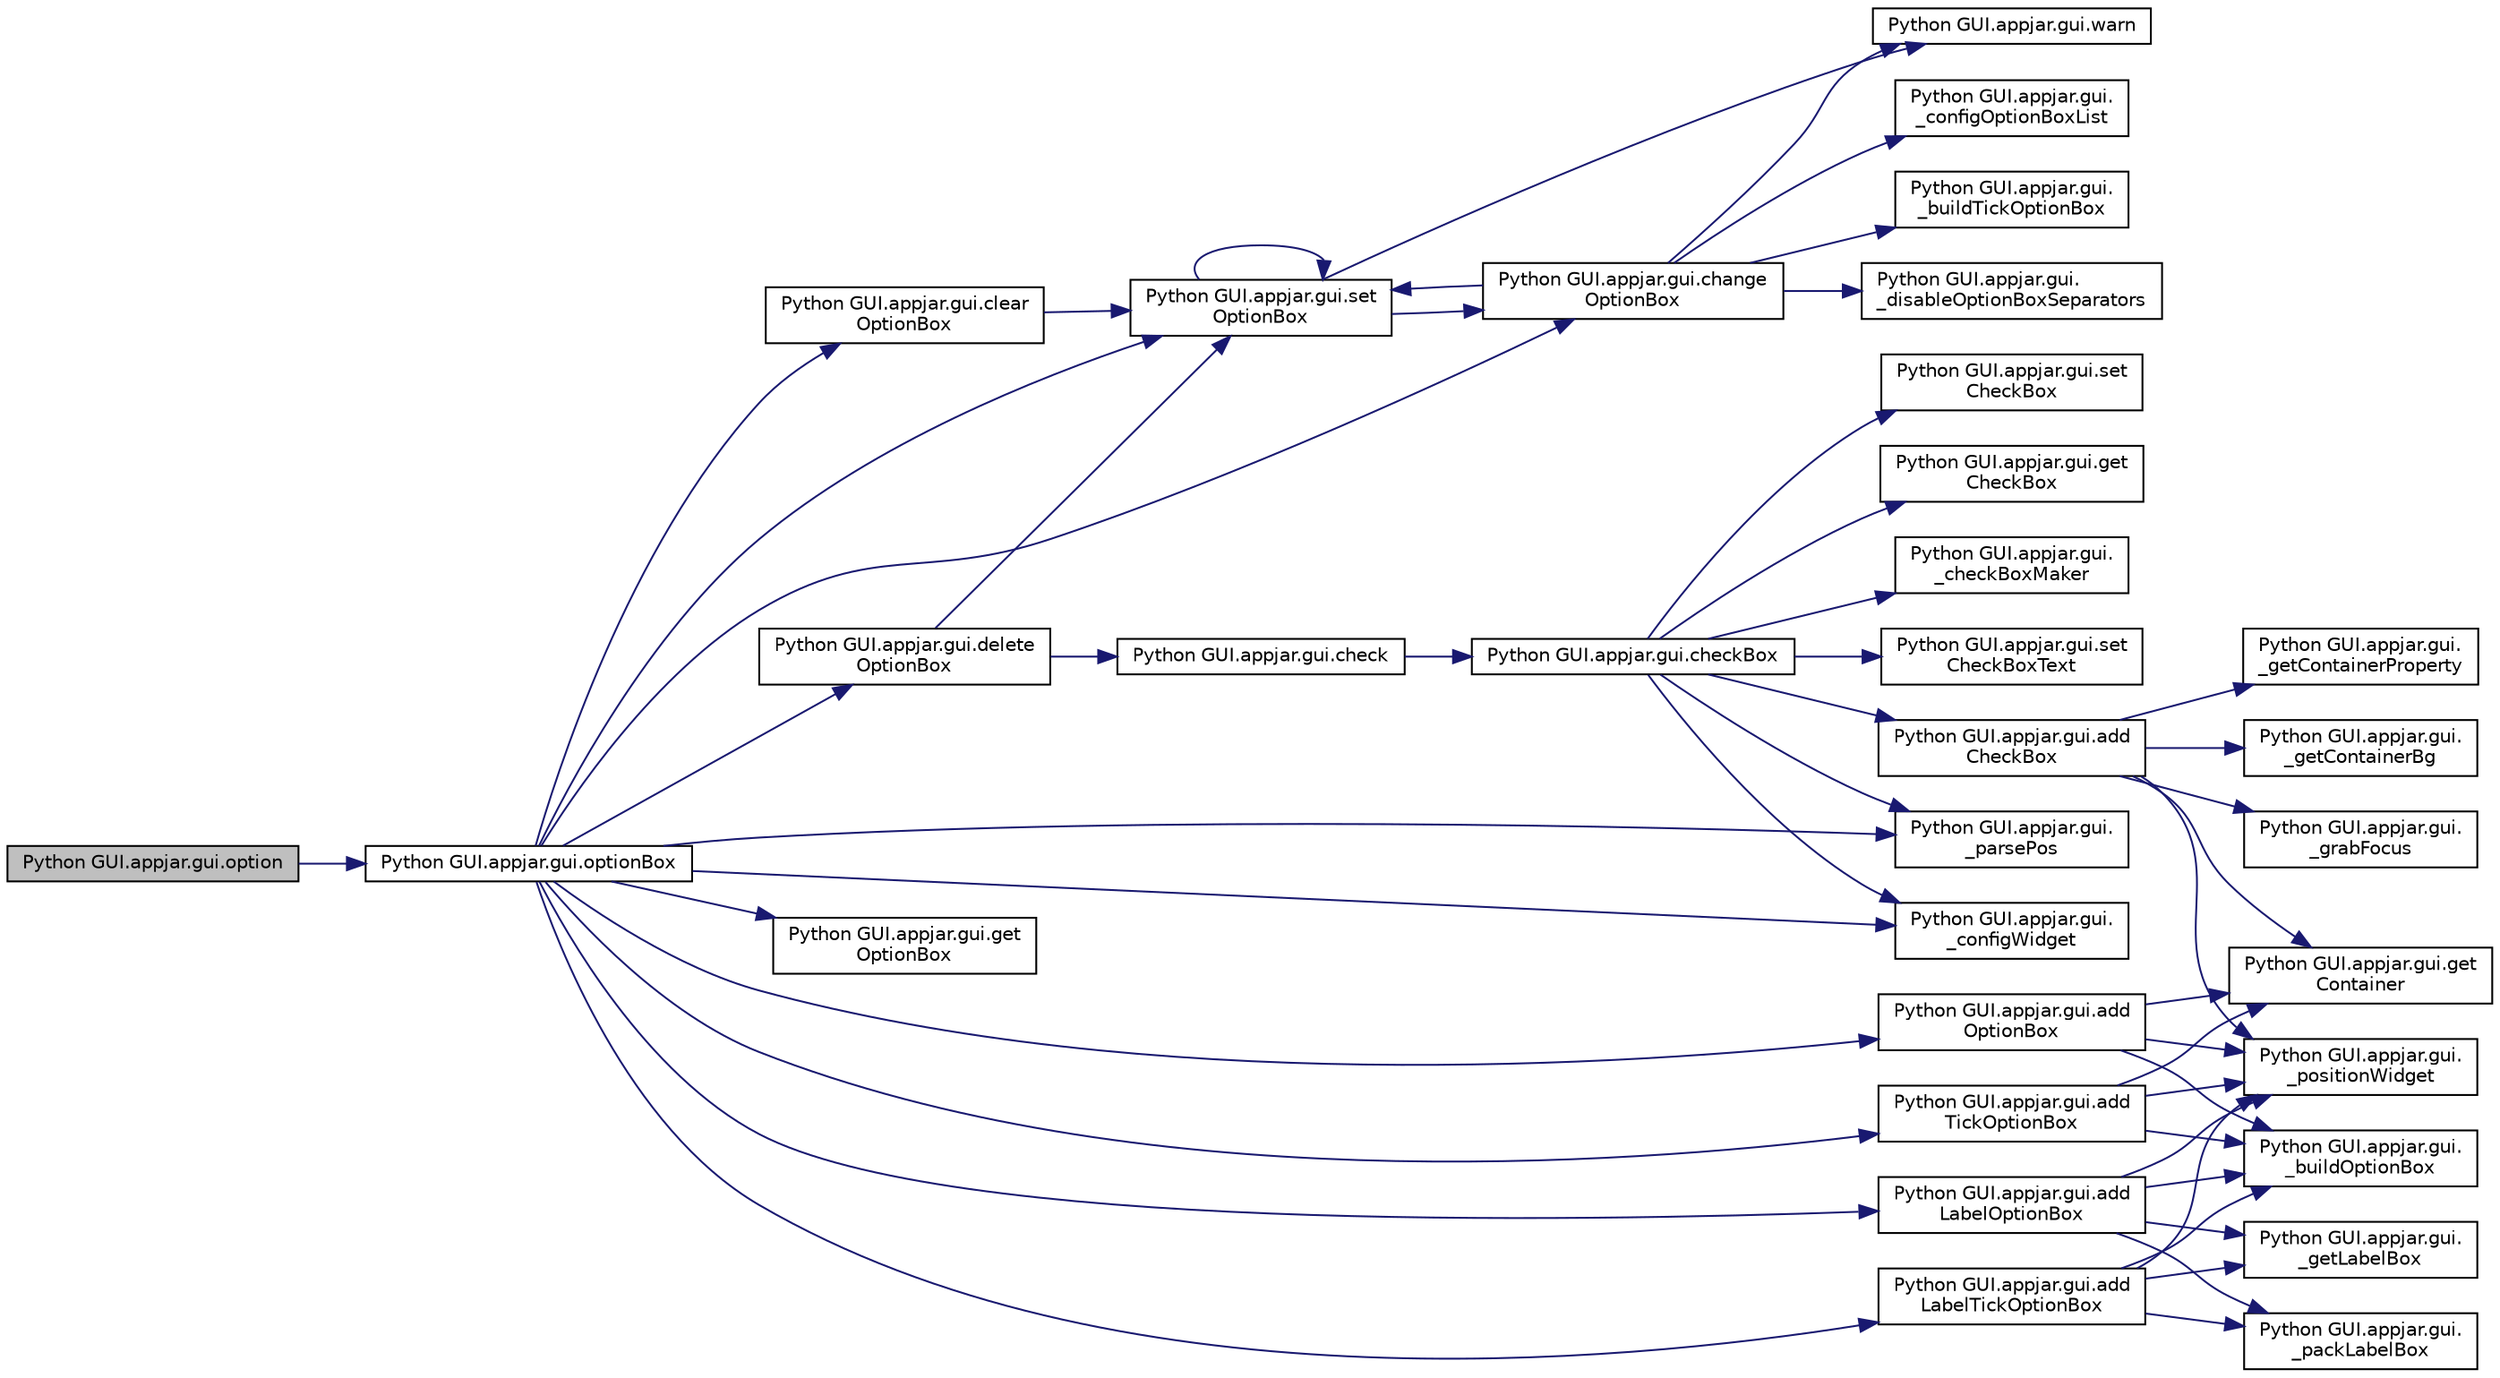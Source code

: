 digraph "Python GUI.appjar.gui.option"
{
  edge [fontname="Helvetica",fontsize="10",labelfontname="Helvetica",labelfontsize="10"];
  node [fontname="Helvetica",fontsize="10",shape=record];
  rankdir="LR";
  Node1633 [label="Python GUI.appjar.gui.option",height=0.2,width=0.4,color="black", fillcolor="grey75", style="filled", fontcolor="black"];
  Node1633 -> Node1634 [color="midnightblue",fontsize="10",style="solid",fontname="Helvetica"];
  Node1634 [label="Python GUI.appjar.gui.optionBox",height=0.2,width=0.4,color="black", fillcolor="white", style="filled",URL="$class_python_01_g_u_i_1_1appjar_1_1gui.html#aad650f8b6e6d227317d39f03109f0e70"];
  Node1634 -> Node1635 [color="midnightblue",fontsize="10",style="solid",fontname="Helvetica"];
  Node1635 [label="Python GUI.appjar.gui.set\lOptionBox",height=0.2,width=0.4,color="black", fillcolor="white", style="filled",URL="$class_python_01_g_u_i_1_1appjar_1_1gui.html#a3de52310d141739c74dfe53e032cc55c"];
  Node1635 -> Node1636 [color="midnightblue",fontsize="10",style="solid",fontname="Helvetica"];
  Node1636 [label="Python GUI.appjar.gui.warn",height=0.2,width=0.4,color="black", fillcolor="white", style="filled",URL="$class_python_01_g_u_i_1_1appjar_1_1gui.html#aa0a271b0b17a802e6d7b598c12bcd930"];
  Node1635 -> Node1637 [color="midnightblue",fontsize="10",style="solid",fontname="Helvetica"];
  Node1637 [label="Python GUI.appjar.gui.change\lOptionBox",height=0.2,width=0.4,color="black", fillcolor="white", style="filled",URL="$class_python_01_g_u_i_1_1appjar_1_1gui.html#a95d775949847e150b567e7df0ef2e256"];
  Node1637 -> Node1638 [color="midnightblue",fontsize="10",style="solid",fontname="Helvetica"];
  Node1638 [label="Python GUI.appjar.gui.\l_configOptionBoxList",height=0.2,width=0.4,color="black", fillcolor="white", style="filled",URL="$class_python_01_g_u_i_1_1appjar_1_1gui.html#acfb7c3fc747d60f1d1f9512eb8b9556f"];
  Node1637 -> Node1636 [color="midnightblue",fontsize="10",style="solid",fontname="Helvetica"];
  Node1637 -> Node1639 [color="midnightblue",fontsize="10",style="solid",fontname="Helvetica"];
  Node1639 [label="Python GUI.appjar.gui.\l_buildTickOptionBox",height=0.2,width=0.4,color="black", fillcolor="white", style="filled",URL="$class_python_01_g_u_i_1_1appjar_1_1gui.html#a76ec5d5b39fb1ad02983f3f8f5c18f80"];
  Node1637 -> Node1640 [color="midnightblue",fontsize="10",style="solid",fontname="Helvetica"];
  Node1640 [label="Python GUI.appjar.gui.\l_disableOptionBoxSeparators",height=0.2,width=0.4,color="black", fillcolor="white", style="filled",URL="$class_python_01_g_u_i_1_1appjar_1_1gui.html#a2d23e6d395871438260f9ebea3a50cba"];
  Node1637 -> Node1635 [color="midnightblue",fontsize="10",style="solid",fontname="Helvetica"];
  Node1635 -> Node1635 [color="midnightblue",fontsize="10",style="solid",fontname="Helvetica"];
  Node1634 -> Node1641 [color="midnightblue",fontsize="10",style="solid",fontname="Helvetica"];
  Node1641 [label="Python GUI.appjar.gui.clear\lOptionBox",height=0.2,width=0.4,color="black", fillcolor="white", style="filled",URL="$class_python_01_g_u_i_1_1appjar_1_1gui.html#a2e43ed5ad69b9c005e03c0ead3f2ee55"];
  Node1641 -> Node1635 [color="midnightblue",fontsize="10",style="solid",fontname="Helvetica"];
  Node1634 -> Node1637 [color="midnightblue",fontsize="10",style="solid",fontname="Helvetica"];
  Node1634 -> Node1642 [color="midnightblue",fontsize="10",style="solid",fontname="Helvetica"];
  Node1642 [label="Python GUI.appjar.gui.delete\lOptionBox",height=0.2,width=0.4,color="black", fillcolor="white", style="filled",URL="$class_python_01_g_u_i_1_1appjar_1_1gui.html#a9caf0a5f5d9f13fe2ef2222fc54b47ce"];
  Node1642 -> Node1643 [color="midnightblue",fontsize="10",style="solid",fontname="Helvetica"];
  Node1643 [label="Python GUI.appjar.gui.check",height=0.2,width=0.4,color="black", fillcolor="white", style="filled",URL="$class_python_01_g_u_i_1_1appjar_1_1gui.html#a43194199f09702458bf7a01b1fb6585d"];
  Node1643 -> Node1644 [color="midnightblue",fontsize="10",style="solid",fontname="Helvetica"];
  Node1644 [label="Python GUI.appjar.gui.checkBox",height=0.2,width=0.4,color="black", fillcolor="white", style="filled",URL="$class_python_01_g_u_i_1_1appjar_1_1gui.html#a6c76a3964eb53768a4c095ee46996b01"];
  Node1644 -> Node1645 [color="midnightblue",fontsize="10",style="solid",fontname="Helvetica"];
  Node1645 [label="Python GUI.appjar.gui.set\lCheckBox",height=0.2,width=0.4,color="black", fillcolor="white", style="filled",URL="$class_python_01_g_u_i_1_1appjar_1_1gui.html#aa4610ef752b311f0d577d0f7ce399fc6"];
  Node1644 -> Node1646 [color="midnightblue",fontsize="10",style="solid",fontname="Helvetica"];
  Node1646 [label="Python GUI.appjar.gui.get\lCheckBox",height=0.2,width=0.4,color="black", fillcolor="white", style="filled",URL="$class_python_01_g_u_i_1_1appjar_1_1gui.html#a60e67fd19adb7ae69b8fd3edbde007a7"];
  Node1644 -> Node1647 [color="midnightblue",fontsize="10",style="solid",fontname="Helvetica"];
  Node1647 [label="Python GUI.appjar.gui.\l_parsePos",height=0.2,width=0.4,color="black", fillcolor="white", style="filled",URL="$class_python_01_g_u_i_1_1appjar_1_1gui.html#a1151185c82adc42b922797e38132c2ca",tooltip="FUNCTIONS for labels. "];
  Node1644 -> Node1648 [color="midnightblue",fontsize="10",style="solid",fontname="Helvetica"];
  Node1648 [label="Python GUI.appjar.gui.\l_checkBoxMaker",height=0.2,width=0.4,color="black", fillcolor="white", style="filled",URL="$class_python_01_g_u_i_1_1appjar_1_1gui.html#a924171dbe5961c80aac64f7f9fc4f69d"];
  Node1644 -> Node1649 [color="midnightblue",fontsize="10",style="solid",fontname="Helvetica"];
  Node1649 [label="Python GUI.appjar.gui.set\lCheckBoxText",height=0.2,width=0.4,color="black", fillcolor="white", style="filled",URL="$class_python_01_g_u_i_1_1appjar_1_1gui.html#a94c1c5fc849d5da2b353f46ab76e5c39"];
  Node1644 -> Node1650 [color="midnightblue",fontsize="10",style="solid",fontname="Helvetica"];
  Node1650 [label="Python GUI.appjar.gui.\l_configWidget",height=0.2,width=0.4,color="black", fillcolor="white", style="filled",URL="$class_python_01_g_u_i_1_1appjar_1_1gui.html#a66b018474a855b26826b0580a7c40a9e"];
  Node1644 -> Node1651 [color="midnightblue",fontsize="10",style="solid",fontname="Helvetica"];
  Node1651 [label="Python GUI.appjar.gui.add\lCheckBox",height=0.2,width=0.4,color="black", fillcolor="white", style="filled",URL="$class_python_01_g_u_i_1_1appjar_1_1gui.html#a3ff3e39fe6eb3d563f8cfd4bd8299903"];
  Node1651 -> Node1652 [color="midnightblue",fontsize="10",style="solid",fontname="Helvetica"];
  Node1652 [label="Python GUI.appjar.gui.get\lContainer",height=0.2,width=0.4,color="black", fillcolor="white", style="filled",URL="$class_python_01_g_u_i_1_1appjar_1_1gui.html#aa89c83e95e3952f6cc39fc23dffa15ce"];
  Node1651 -> Node1653 [color="midnightblue",fontsize="10",style="solid",fontname="Helvetica"];
  Node1653 [label="Python GUI.appjar.gui.\l_getContainerProperty",height=0.2,width=0.4,color="black", fillcolor="white", style="filled",URL="$class_python_01_g_u_i_1_1appjar_1_1gui.html#aa0cf90816634eb9855a518e37d864ec1"];
  Node1651 -> Node1654 [color="midnightblue",fontsize="10",style="solid",fontname="Helvetica"];
  Node1654 [label="Python GUI.appjar.gui.\l_getContainerBg",height=0.2,width=0.4,color="black", fillcolor="white", style="filled",URL="$class_python_01_g_u_i_1_1appjar_1_1gui.html#a7ca2e28f0ccf3c5e00ca64676c496afd"];
  Node1651 -> Node1655 [color="midnightblue",fontsize="10",style="solid",fontname="Helvetica"];
  Node1655 [label="Python GUI.appjar.gui.\l_grabFocus",height=0.2,width=0.4,color="black", fillcolor="white", style="filled",URL="$class_python_01_g_u_i_1_1appjar_1_1gui.html#a1250327630c10e3a669b5e3bb8a0fc14"];
  Node1651 -> Node1656 [color="midnightblue",fontsize="10",style="solid",fontname="Helvetica"];
  Node1656 [label="Python GUI.appjar.gui.\l_positionWidget",height=0.2,width=0.4,color="black", fillcolor="white", style="filled",URL="$class_python_01_g_u_i_1_1appjar_1_1gui.html#a994cf4bbd47f434233271d3d8b0eb4c6"];
  Node1642 -> Node1635 [color="midnightblue",fontsize="10",style="solid",fontname="Helvetica"];
  Node1634 -> Node1657 [color="midnightblue",fontsize="10",style="solid",fontname="Helvetica"];
  Node1657 [label="Python GUI.appjar.gui.get\lOptionBox",height=0.2,width=0.4,color="black", fillcolor="white", style="filled",URL="$class_python_01_g_u_i_1_1appjar_1_1gui.html#ac0fd08d8e4dab5b50559b5a20a52dba0"];
  Node1634 -> Node1647 [color="midnightblue",fontsize="10",style="solid",fontname="Helvetica"];
  Node1634 -> Node1658 [color="midnightblue",fontsize="10",style="solid",fontname="Helvetica"];
  Node1658 [label="Python GUI.appjar.gui.add\lLabelTickOptionBox",height=0.2,width=0.4,color="black", fillcolor="white", style="filled",URL="$class_python_01_g_u_i_1_1appjar_1_1gui.html#a65a800d7e00e321b33ebcd27d000fb3d"];
  Node1658 -> Node1659 [color="midnightblue",fontsize="10",style="solid",fontname="Helvetica"];
  Node1659 [label="Python GUI.appjar.gui.\l_getLabelBox",height=0.2,width=0.4,color="black", fillcolor="white", style="filled",URL="$class_python_01_g_u_i_1_1appjar_1_1gui.html#afee6592c719c5824c445781577480316",tooltip="LabelBox Functions. "];
  Node1658 -> Node1660 [color="midnightblue",fontsize="10",style="solid",fontname="Helvetica"];
  Node1660 [label="Python GUI.appjar.gui.\l_buildOptionBox",height=0.2,width=0.4,color="black", fillcolor="white", style="filled",URL="$class_python_01_g_u_i_1_1appjar_1_1gui.html#a1d1437e8029957a7d6ea6678318be7f1"];
  Node1658 -> Node1661 [color="midnightblue",fontsize="10",style="solid",fontname="Helvetica"];
  Node1661 [label="Python GUI.appjar.gui.\l_packLabelBox",height=0.2,width=0.4,color="black", fillcolor="white", style="filled",URL="$class_python_01_g_u_i_1_1appjar_1_1gui.html#a9528d09a82d6285e00026df374acb48f"];
  Node1658 -> Node1656 [color="midnightblue",fontsize="10",style="solid",fontname="Helvetica"];
  Node1634 -> Node1662 [color="midnightblue",fontsize="10",style="solid",fontname="Helvetica"];
  Node1662 [label="Python GUI.appjar.gui.add\lTickOptionBox",height=0.2,width=0.4,color="black", fillcolor="white", style="filled",URL="$class_python_01_g_u_i_1_1appjar_1_1gui.html#a2c331e366fb743ffb44e4b1ae6662a45"];
  Node1662 -> Node1660 [color="midnightblue",fontsize="10",style="solid",fontname="Helvetica"];
  Node1662 -> Node1652 [color="midnightblue",fontsize="10",style="solid",fontname="Helvetica"];
  Node1662 -> Node1656 [color="midnightblue",fontsize="10",style="solid",fontname="Helvetica"];
  Node1634 -> Node1663 [color="midnightblue",fontsize="10",style="solid",fontname="Helvetica"];
  Node1663 [label="Python GUI.appjar.gui.add\lLabelOptionBox",height=0.2,width=0.4,color="black", fillcolor="white", style="filled",URL="$class_python_01_g_u_i_1_1appjar_1_1gui.html#adcce641b50aca592f695b6ffa16fc9f8"];
  Node1663 -> Node1659 [color="midnightblue",fontsize="10",style="solid",fontname="Helvetica"];
  Node1663 -> Node1660 [color="midnightblue",fontsize="10",style="solid",fontname="Helvetica"];
  Node1663 -> Node1661 [color="midnightblue",fontsize="10",style="solid",fontname="Helvetica"];
  Node1663 -> Node1656 [color="midnightblue",fontsize="10",style="solid",fontname="Helvetica"];
  Node1634 -> Node1664 [color="midnightblue",fontsize="10",style="solid",fontname="Helvetica"];
  Node1664 [label="Python GUI.appjar.gui.add\lOptionBox",height=0.2,width=0.4,color="black", fillcolor="white", style="filled",URL="$class_python_01_g_u_i_1_1appjar_1_1gui.html#a5dad85912393d493590c816a1a7cb29e"];
  Node1664 -> Node1660 [color="midnightblue",fontsize="10",style="solid",fontname="Helvetica"];
  Node1664 -> Node1652 [color="midnightblue",fontsize="10",style="solid",fontname="Helvetica"];
  Node1664 -> Node1656 [color="midnightblue",fontsize="10",style="solid",fontname="Helvetica"];
  Node1634 -> Node1650 [color="midnightblue",fontsize="10",style="solid",fontname="Helvetica"];
}
